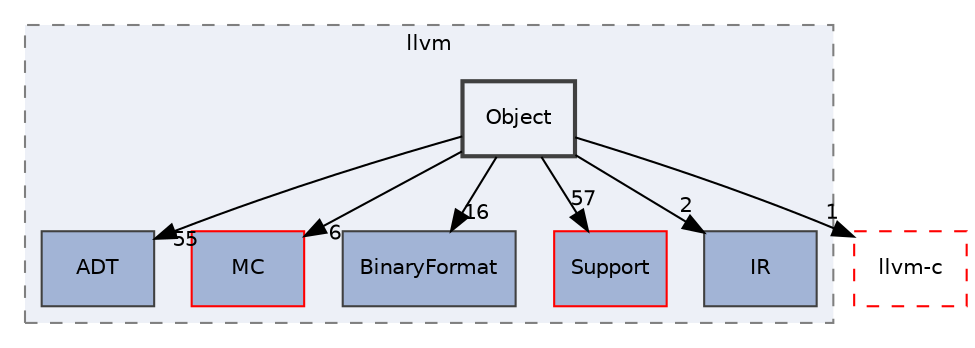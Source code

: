 digraph "include/llvm/Object"
{
 // LATEX_PDF_SIZE
  bgcolor="transparent";
  edge [fontname="Helvetica",fontsize="10",labelfontname="Helvetica",labelfontsize="10"];
  node [fontname="Helvetica",fontsize="10",shape="box"];
  compound=true
  subgraph clusterdir_dcde91663b8816e1e2311938ccd8f690 {
    graph [ bgcolor="#edf0f7", pencolor="grey50", style="filled,dashed,", label="llvm", fontname="Helvetica", fontsize="10", URL="dir_dcde91663b8816e1e2311938ccd8f690.html"]
  dir_32453792af2ba70c54e3ccae3a790d1b [label="ADT", style="filled,", fillcolor="#a2b4d6", color="grey25", URL="dir_32453792af2ba70c54e3ccae3a790d1b.html"];
  dir_3c463fb0a03f5ca9e2abd53334bc8356 [label="MC", style="filled,", fillcolor="#a2b4d6", color="red", URL="dir_3c463fb0a03f5ca9e2abd53334bc8356.html"];
  dir_76bc56fc1555430657f301d4de3959f5 [label="BinaryFormat", style="filled,", fillcolor="#a2b4d6", color="grey25", URL="dir_76bc56fc1555430657f301d4de3959f5.html"];
  dir_ae1e398ac700924fa434b51c248a5531 [label="Support", style="filled,", fillcolor="#a2b4d6", color="red", URL="dir_ae1e398ac700924fa434b51c248a5531.html"];
  dir_c3e93f23a4a31c717998b98ce143b7c0 [label="IR", style="filled,", fillcolor="#a2b4d6", color="grey25", URL="dir_c3e93f23a4a31c717998b98ce143b7c0.html"];
  dir_b21276aa901501839874154d4047f901 [label="Object", style="filled,bold,", fillcolor="#edf0f7", color="grey25", URL="dir_b21276aa901501839874154d4047f901.html"];
  }
  dir_db1e4f1ef1b4536ff54becd23c94e664 [label="llvm-c", style="dashed,", fillcolor="#edf0f7", color="red", URL="dir_db1e4f1ef1b4536ff54becd23c94e664.html"];
  dir_b21276aa901501839874154d4047f901->dir_32453792af2ba70c54e3ccae3a790d1b [headlabel="55", labeldistance=1.5 headhref="dir_000151_000001.html"];
  dir_b21276aa901501839874154d4047f901->dir_3c463fb0a03f5ca9e2abd53334bc8356 [headlabel="6", labeldistance=1.5 headhref="dir_000151_000114.html"];
  dir_b21276aa901501839874154d4047f901->dir_76bc56fc1555430657f301d4de3959f5 [headlabel="16", labeldistance=1.5 headhref="dir_000151_000028.html"];
  dir_b21276aa901501839874154d4047f901->dir_ae1e398ac700924fa434b51c248a5531 [headlabel="57", labeldistance=1.5 headhref="dir_000151_000182.html"];
  dir_b21276aa901501839874154d4047f901->dir_c3e93f23a4a31c717998b98ce143b7c0 [headlabel="2", labeldistance=1.5 headhref="dir_000151_000091.html"];
  dir_b21276aa901501839874154d4047f901->dir_db1e4f1ef1b4536ff54becd23c94e664 [headlabel="1", labeldistance=1.5 headhref="dir_000151_000105.html"];
}
